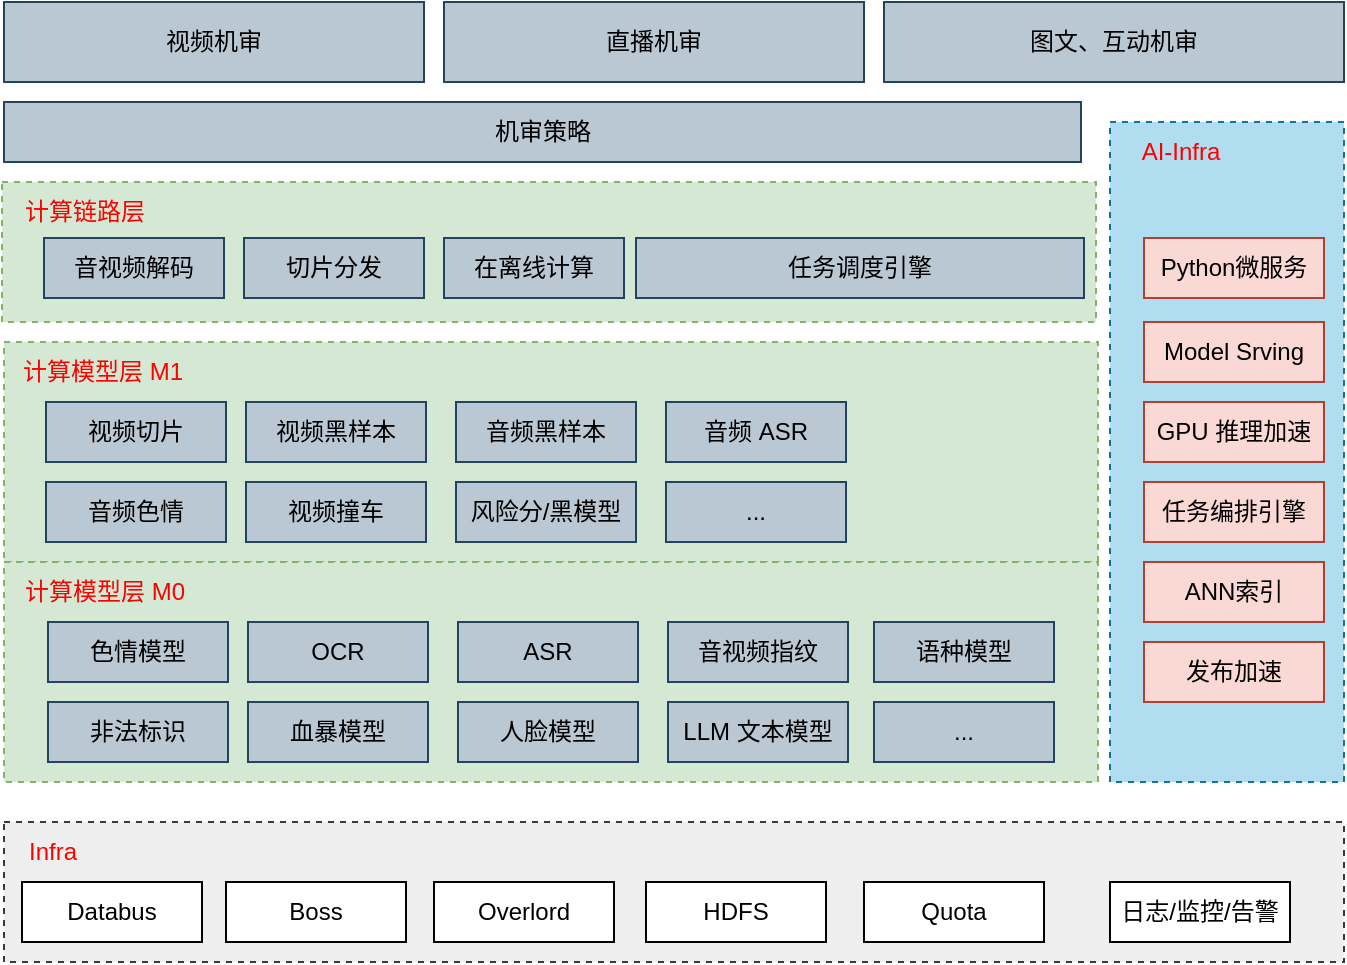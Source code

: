 <mxfile version="24.0.7" type="github">
  <diagram name="第 1 页" id="Cdy02eAMxiYxG2RQRt-7">
    <mxGraphModel dx="1434" dy="685" grid="1" gridSize="10" guides="1" tooltips="1" connect="1" arrows="1" fold="1" page="1" pageScale="1" pageWidth="827" pageHeight="1169" math="0" shadow="0">
      <root>
        <mxCell id="0" />
        <mxCell id="1" parent="0" />
        <mxCell id="wcIn94tOG6GqLuIoKF1e-7" value="" style="rounded=0;whiteSpace=wrap;html=1;dashed=1;fillColor=#d5e8d4;strokeColor=#82b366;" vertex="1" parent="1">
          <mxGeometry x="139" y="450" width="547" height="70" as="geometry" />
        </mxCell>
        <mxCell id="2AofqSrZXt13MW_Lm8GS-46" value="" style="rounded=0;whiteSpace=wrap;html=1;dashed=1;fillColor=#b1ddf0;strokeColor=#10739e;" parent="1" vertex="1">
          <mxGeometry x="693" y="420" width="117" height="330" as="geometry" />
        </mxCell>
        <mxCell id="2AofqSrZXt13MW_Lm8GS-45" value="" style="rounded=0;whiteSpace=wrap;html=1;dashed=1;labelBackgroundColor=default;fillColor=#d5e8d4;strokeColor=#82b366;" parent="1" vertex="1">
          <mxGeometry x="140" y="530" width="547" height="110" as="geometry" />
        </mxCell>
        <mxCell id="2AofqSrZXt13MW_Lm8GS-44" value="" style="rounded=0;whiteSpace=wrap;html=1;dashed=1;labelBackgroundColor=default;fillColor=#d5e8d4;strokeColor=#82b366;" parent="1" vertex="1">
          <mxGeometry x="140" y="640" width="547" height="110" as="geometry" />
        </mxCell>
        <mxCell id="2AofqSrZXt13MW_Lm8GS-43" value="" style="rounded=0;whiteSpace=wrap;html=1;dashed=1;fillColor=#eeeeee;strokeColor=#36393d;" parent="1" vertex="1">
          <mxGeometry x="140" y="770" width="670" height="70" as="geometry" />
        </mxCell>
        <mxCell id="2AofqSrZXt13MW_Lm8GS-1" value="视频机审" style="rounded=0;whiteSpace=wrap;html=1;fillColor=#bac8d3;strokeColor=#23445d;" parent="1" vertex="1">
          <mxGeometry x="140" y="360" width="210" height="40" as="geometry" />
        </mxCell>
        <mxCell id="2AofqSrZXt13MW_Lm8GS-2" value="直播机审" style="rounded=0;whiteSpace=wrap;html=1;fillColor=#bac8d3;strokeColor=#23445d;" parent="1" vertex="1">
          <mxGeometry x="360" y="360" width="210" height="40" as="geometry" />
        </mxCell>
        <mxCell id="2AofqSrZXt13MW_Lm8GS-3" value="图文、互动机审" style="rounded=0;whiteSpace=wrap;html=1;fillColor=#bac8d3;strokeColor=#23445d;" parent="1" vertex="1">
          <mxGeometry x="580" y="360" width="230" height="40" as="geometry" />
        </mxCell>
        <mxCell id="2AofqSrZXt13MW_Lm8GS-4" value="视频切片" style="rounded=0;whiteSpace=wrap;html=1;fillColor=#bac8d3;strokeColor=#23445d;" parent="1" vertex="1">
          <mxGeometry x="161" y="560" width="90" height="30" as="geometry" />
        </mxCell>
        <mxCell id="2AofqSrZXt13MW_Lm8GS-5" value="视频黑样本" style="rounded=0;whiteSpace=wrap;html=1;fillColor=#bac8d3;strokeColor=#23445d;" parent="1" vertex="1">
          <mxGeometry x="261" y="560" width="90" height="30" as="geometry" />
        </mxCell>
        <mxCell id="2AofqSrZXt13MW_Lm8GS-6" value="音频黑样本" style="rounded=0;whiteSpace=wrap;html=1;fillColor=#bac8d3;strokeColor=#23445d;" parent="1" vertex="1">
          <mxGeometry x="366" y="560" width="90" height="30" as="geometry" />
        </mxCell>
        <mxCell id="2AofqSrZXt13MW_Lm8GS-7" value="音频 ASR" style="rounded=0;whiteSpace=wrap;html=1;fillColor=#bac8d3;strokeColor=#23445d;" parent="1" vertex="1">
          <mxGeometry x="471" y="560" width="90" height="30" as="geometry" />
        </mxCell>
        <mxCell id="2AofqSrZXt13MW_Lm8GS-8" value="音频色情" style="rounded=0;whiteSpace=wrap;html=1;fillColor=#bac8d3;strokeColor=#23445d;" parent="1" vertex="1">
          <mxGeometry x="161" y="600" width="90" height="30" as="geometry" />
        </mxCell>
        <mxCell id="2AofqSrZXt13MW_Lm8GS-9" value="视频撞车" style="rounded=0;whiteSpace=wrap;html=1;fillColor=#bac8d3;strokeColor=#23445d;" parent="1" vertex="1">
          <mxGeometry x="261" y="600" width="90" height="30" as="geometry" />
        </mxCell>
        <mxCell id="2AofqSrZXt13MW_Lm8GS-10" value="风险分/黑模型" style="rounded=0;whiteSpace=wrap;html=1;fillColor=#bac8d3;strokeColor=#23445d;" parent="1" vertex="1">
          <mxGeometry x="366" y="600" width="90" height="30" as="geometry" />
        </mxCell>
        <mxCell id="2AofqSrZXt13MW_Lm8GS-11" value="机审策略" style="rounded=0;whiteSpace=wrap;html=1;fillColor=#bac8d3;strokeColor=#23445d;" parent="1" vertex="1">
          <mxGeometry x="140" y="410" width="538.5" height="30" as="geometry" />
        </mxCell>
        <mxCell id="2AofqSrZXt13MW_Lm8GS-13" value="色情模型" style="rounded=0;whiteSpace=wrap;html=1;fillColor=#bac8d3;strokeColor=#23445d;" parent="1" vertex="1">
          <mxGeometry x="162" y="670" width="90" height="30" as="geometry" />
        </mxCell>
        <mxCell id="2AofqSrZXt13MW_Lm8GS-14" value="人脸模型" style="rounded=0;whiteSpace=wrap;html=1;fillColor=#bac8d3;strokeColor=#23445d;" parent="1" vertex="1">
          <mxGeometry x="367" y="710" width="90" height="30" as="geometry" />
        </mxCell>
        <mxCell id="2AofqSrZXt13MW_Lm8GS-15" value="血暴模型" style="rounded=0;whiteSpace=wrap;html=1;fillColor=#bac8d3;strokeColor=#23445d;" parent="1" vertex="1">
          <mxGeometry x="262" y="710" width="90" height="30" as="geometry" />
        </mxCell>
        <mxCell id="2AofqSrZXt13MW_Lm8GS-16" value="音视频指纹" style="rounded=0;whiteSpace=wrap;html=1;fillColor=#bac8d3;strokeColor=#23445d;" parent="1" vertex="1">
          <mxGeometry x="472" y="670" width="90" height="30" as="geometry" />
        </mxCell>
        <mxCell id="2AofqSrZXt13MW_Lm8GS-18" value="非法标识" style="rounded=0;whiteSpace=wrap;html=1;fillColor=#bac8d3;strokeColor=#23445d;" parent="1" vertex="1">
          <mxGeometry x="162" y="710" width="90" height="30" as="geometry" />
        </mxCell>
        <mxCell id="2AofqSrZXt13MW_Lm8GS-19" value="OCR" style="rounded=0;whiteSpace=wrap;html=1;fillColor=#bac8d3;strokeColor=#23445d;" parent="1" vertex="1">
          <mxGeometry x="262" y="670" width="90" height="30" as="geometry" />
        </mxCell>
        <mxCell id="2AofqSrZXt13MW_Lm8GS-20" value="ASR" style="rounded=0;whiteSpace=wrap;html=1;fillColor=#bac8d3;strokeColor=#23445d;" parent="1" vertex="1">
          <mxGeometry x="367" y="670" width="90" height="30" as="geometry" />
        </mxCell>
        <mxCell id="2AofqSrZXt13MW_Lm8GS-25" value="语种模型" style="rounded=0;whiteSpace=wrap;html=1;fillColor=#bac8d3;strokeColor=#23445d;" parent="1" vertex="1">
          <mxGeometry x="575" y="670" width="90" height="30" as="geometry" />
        </mxCell>
        <mxCell id="2AofqSrZXt13MW_Lm8GS-27" value="LLM 文本模型" style="rounded=0;whiteSpace=wrap;html=1;fillColor=#bac8d3;strokeColor=#23445d;" parent="1" vertex="1">
          <mxGeometry x="472" y="710" width="90" height="30" as="geometry" />
        </mxCell>
        <mxCell id="2AofqSrZXt13MW_Lm8GS-28" value="..." style="rounded=0;whiteSpace=wrap;html=1;fillColor=#bac8d3;strokeColor=#23445d;" parent="1" vertex="1">
          <mxGeometry x="575" y="710" width="90" height="30" as="geometry" />
        </mxCell>
        <mxCell id="2AofqSrZXt13MW_Lm8GS-29" value="..." style="rounded=0;whiteSpace=wrap;html=1;fillColor=#bac8d3;strokeColor=#23445d;" parent="1" vertex="1">
          <mxGeometry x="471" y="600" width="90" height="30" as="geometry" />
        </mxCell>
        <mxCell id="2AofqSrZXt13MW_Lm8GS-32" value="GPU 推理加速" style="rounded=0;whiteSpace=wrap;html=1;fillColor=#fad9d5;strokeColor=#ae4132;" parent="1" vertex="1">
          <mxGeometry x="710" y="560" width="90" height="30" as="geometry" />
        </mxCell>
        <mxCell id="2AofqSrZXt13MW_Lm8GS-33" value="Python微服务" style="rounded=0;whiteSpace=wrap;html=1;fillColor=#fad9d5;strokeColor=#ae4132;" parent="1" vertex="1">
          <mxGeometry x="710" y="478" width="90" height="30" as="geometry" />
        </mxCell>
        <mxCell id="2AofqSrZXt13MW_Lm8GS-34" value="Model Srving" style="rounded=0;whiteSpace=wrap;html=1;fillColor=#fad9d5;strokeColor=#ae4132;" parent="1" vertex="1">
          <mxGeometry x="710" y="520" width="90" height="30" as="geometry" />
        </mxCell>
        <mxCell id="2AofqSrZXt13MW_Lm8GS-35" value="任务编排引擎" style="rounded=0;whiteSpace=wrap;html=1;fillColor=#fad9d5;strokeColor=#ae4132;" parent="1" vertex="1">
          <mxGeometry x="710" y="600" width="90" height="30" as="geometry" />
        </mxCell>
        <mxCell id="2AofqSrZXt13MW_Lm8GS-36" value="ANN索引" style="rounded=0;whiteSpace=wrap;html=1;fillColor=#fad9d5;strokeColor=#ae4132;" parent="1" vertex="1">
          <mxGeometry x="710" y="640" width="90" height="30" as="geometry" />
        </mxCell>
        <mxCell id="2AofqSrZXt13MW_Lm8GS-37" value="发布加速" style="rounded=0;whiteSpace=wrap;html=1;fillColor=#fad9d5;strokeColor=#ae4132;" parent="1" vertex="1">
          <mxGeometry x="710" y="680" width="90" height="30" as="geometry" />
        </mxCell>
        <mxCell id="2AofqSrZXt13MW_Lm8GS-38" value="Databus" style="rounded=0;whiteSpace=wrap;html=1;" parent="1" vertex="1">
          <mxGeometry x="149" y="800" width="90" height="30" as="geometry" />
        </mxCell>
        <mxCell id="2AofqSrZXt13MW_Lm8GS-39" value="Boss" style="rounded=0;whiteSpace=wrap;html=1;" parent="1" vertex="1">
          <mxGeometry x="251" y="800" width="90" height="30" as="geometry" />
        </mxCell>
        <mxCell id="2AofqSrZXt13MW_Lm8GS-40" value="Overlord" style="rounded=0;whiteSpace=wrap;html=1;" parent="1" vertex="1">
          <mxGeometry x="355" y="800" width="90" height="30" as="geometry" />
        </mxCell>
        <mxCell id="2AofqSrZXt13MW_Lm8GS-41" value="HDFS" style="rounded=0;whiteSpace=wrap;html=1;" parent="1" vertex="1">
          <mxGeometry x="461" y="800" width="90" height="30" as="geometry" />
        </mxCell>
        <mxCell id="2AofqSrZXt13MW_Lm8GS-42" value="日志/监控/告警" style="rounded=0;whiteSpace=wrap;html=1;" parent="1" vertex="1">
          <mxGeometry x="693" y="800" width="90" height="30" as="geometry" />
        </mxCell>
        <mxCell id="2AofqSrZXt13MW_Lm8GS-47" value="计算模型层 M1" style="text;html=1;align=center;verticalAlign=middle;resizable=0;points=[];autosize=1;strokeColor=none;fillColor=none;fontStyle=0;fontColor=#FF0000;" parent="1" vertex="1">
          <mxGeometry x="139" y="530" width="100" height="30" as="geometry" />
        </mxCell>
        <mxCell id="2AofqSrZXt13MW_Lm8GS-48" value="计算模型层 M0" style="text;html=1;align=center;verticalAlign=middle;resizable=0;points=[];autosize=1;strokeColor=none;fillColor=none;fontStyle=0;fontColor=#FF0000;" parent="1" vertex="1">
          <mxGeometry x="140" y="640" width="100" height="30" as="geometry" />
        </mxCell>
        <mxCell id="2AofqSrZXt13MW_Lm8GS-49" value="AI-Infra" style="text;html=1;align=center;verticalAlign=middle;resizable=0;points=[];autosize=1;strokeColor=none;fillColor=none;fontStyle=0;fontColor=#FF0000;" parent="1" vertex="1">
          <mxGeometry x="698" y="420" width="60" height="30" as="geometry" />
        </mxCell>
        <mxCell id="2AofqSrZXt13MW_Lm8GS-50" value="Infra" style="text;html=1;align=center;verticalAlign=middle;resizable=0;points=[];autosize=1;strokeColor=none;fillColor=none;fontStyle=0;fontColor=#FF0000;" parent="1" vertex="1">
          <mxGeometry x="139" y="770" width="50" height="30" as="geometry" />
        </mxCell>
        <mxCell id="wcIn94tOG6GqLuIoKF1e-2" value="音视频解码" style="rounded=0;whiteSpace=wrap;html=1;fillColor=#bac8d3;strokeColor=#23445d;" vertex="1" parent="1">
          <mxGeometry x="160" y="478" width="90" height="30" as="geometry" />
        </mxCell>
        <mxCell id="wcIn94tOG6GqLuIoKF1e-3" value="切片分发" style="rounded=0;whiteSpace=wrap;html=1;fillColor=#bac8d3;strokeColor=#23445d;" vertex="1" parent="1">
          <mxGeometry x="260" y="478" width="90" height="30" as="geometry" />
        </mxCell>
        <mxCell id="wcIn94tOG6GqLuIoKF1e-4" value="在离线计算" style="rounded=0;whiteSpace=wrap;html=1;fillColor=#bac8d3;strokeColor=#23445d;" vertex="1" parent="1">
          <mxGeometry x="360" y="478" width="90" height="30" as="geometry" />
        </mxCell>
        <mxCell id="wcIn94tOG6GqLuIoKF1e-5" value="任务调度引擎" style="rounded=0;whiteSpace=wrap;html=1;fillColor=#bac8d3;strokeColor=#23445d;" vertex="1" parent="1">
          <mxGeometry x="456" y="478" width="224" height="30" as="geometry" />
        </mxCell>
        <mxCell id="wcIn94tOG6GqLuIoKF1e-6" value="Quota" style="rounded=0;whiteSpace=wrap;html=1;" vertex="1" parent="1">
          <mxGeometry x="570" y="800" width="90" height="30" as="geometry" />
        </mxCell>
        <mxCell id="wcIn94tOG6GqLuIoKF1e-8" value="计算链路层" style="text;html=1;align=center;verticalAlign=middle;resizable=0;points=[];autosize=1;strokeColor=none;fillColor=none;fontStyle=0;fontColor=#FF0000;" vertex="1" parent="1">
          <mxGeometry x="140" y="450" width="80" height="30" as="geometry" />
        </mxCell>
      </root>
    </mxGraphModel>
  </diagram>
</mxfile>
